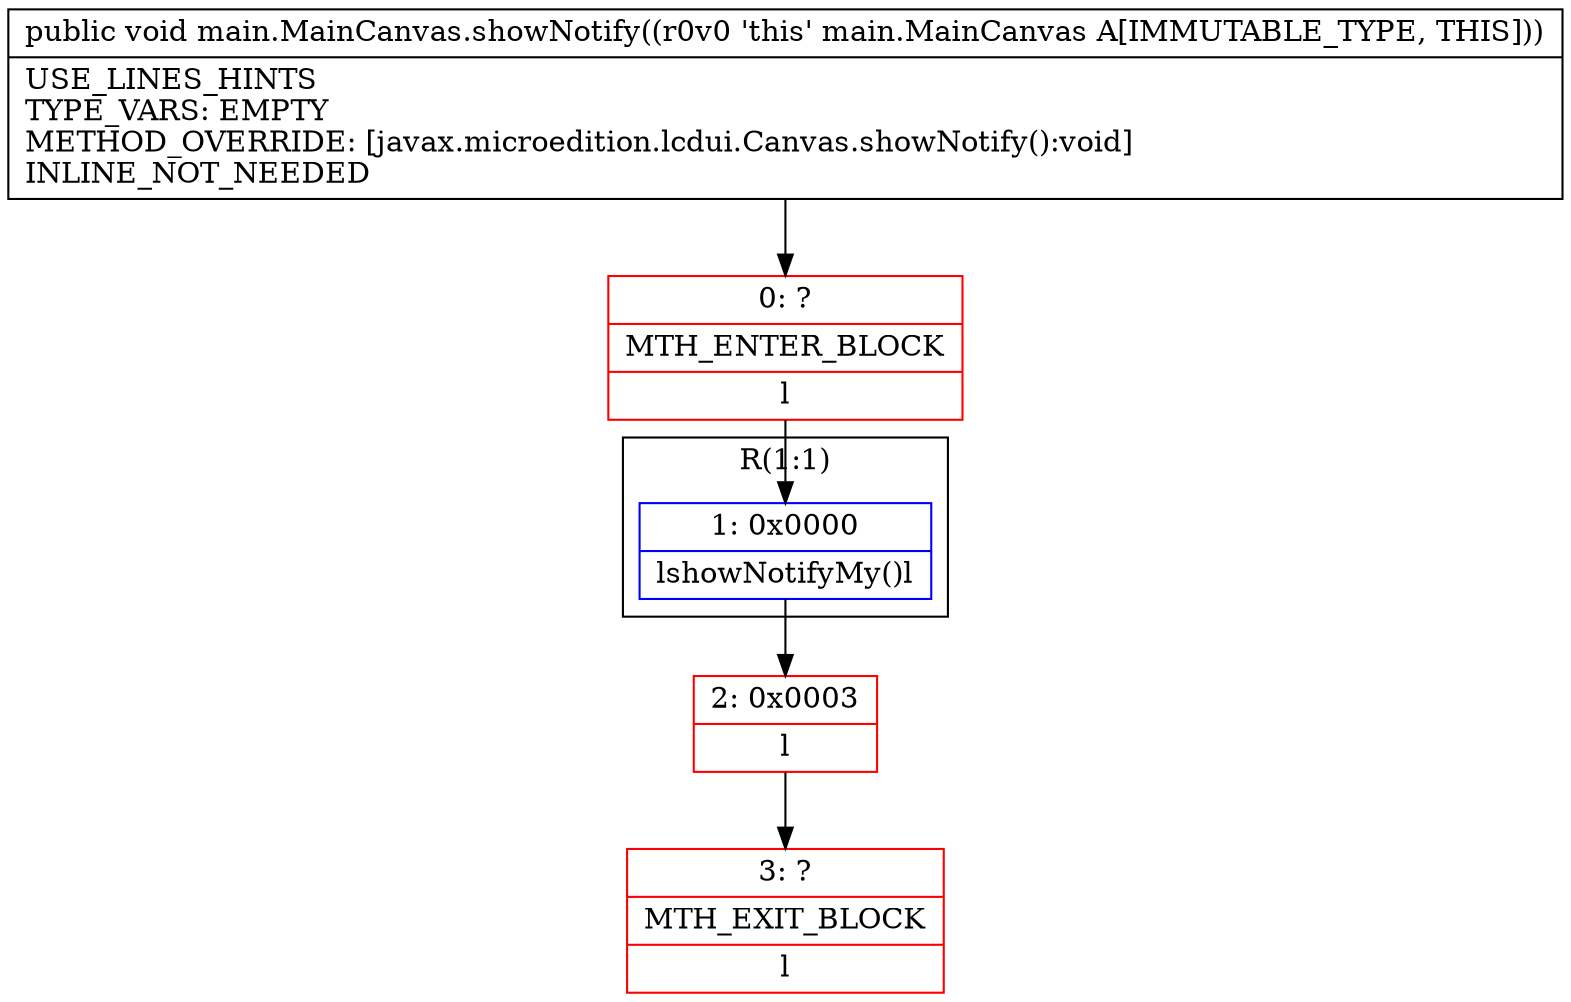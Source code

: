digraph "CFG formain.MainCanvas.showNotify()V" {
subgraph cluster_Region_990782164 {
label = "R(1:1)";
node [shape=record,color=blue];
Node_1 [shape=record,label="{1\:\ 0x0000|lshowNotifyMy()l}"];
}
Node_0 [shape=record,color=red,label="{0\:\ ?|MTH_ENTER_BLOCK\l|l}"];
Node_2 [shape=record,color=red,label="{2\:\ 0x0003|l}"];
Node_3 [shape=record,color=red,label="{3\:\ ?|MTH_EXIT_BLOCK\l|l}"];
MethodNode[shape=record,label="{public void main.MainCanvas.showNotify((r0v0 'this' main.MainCanvas A[IMMUTABLE_TYPE, THIS]))  | USE_LINES_HINTS\lTYPE_VARS: EMPTY\lMETHOD_OVERRIDE: [javax.microedition.lcdui.Canvas.showNotify():void]\lINLINE_NOT_NEEDED\l}"];
MethodNode -> Node_0;
Node_1 -> Node_2;
Node_0 -> Node_1;
Node_2 -> Node_3;
}

